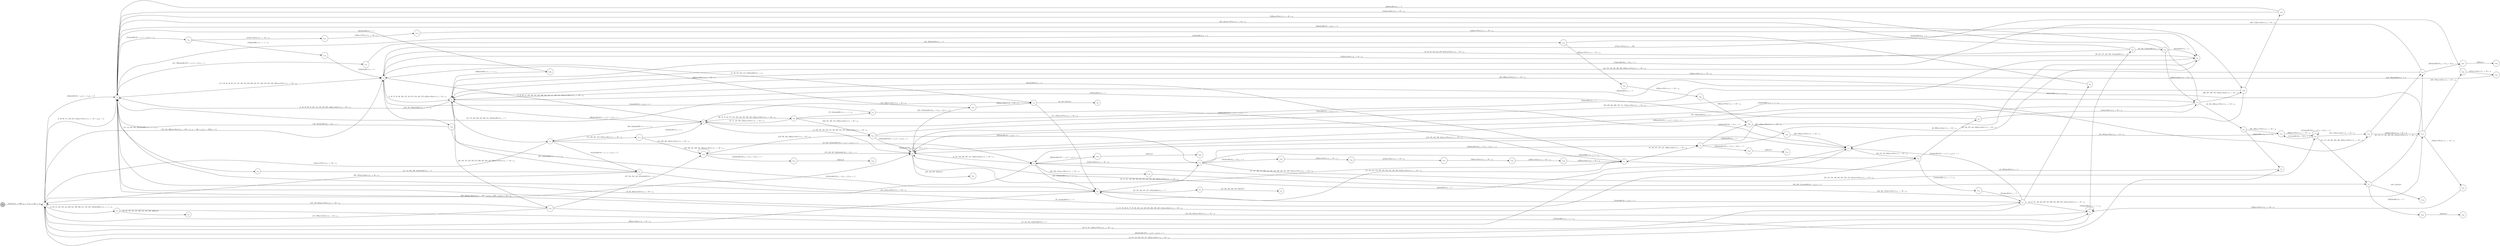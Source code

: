 digraph EFSM{
  graph [rankdir="LR", fontname="Latin Modern Math"];
  node [color="black", fillcolor="white", shape="circle", style="filled", fontname="Latin Modern Math"];
  edge [fontname="Latin Modern Math"];

  s0[fillcolor="gray", label=<s<sub>0</sub>>];
  s1[label=<s<sub>1</sub>>];
  s2[label=<s<sub>2</sub>>];
  s3[label=<s<sub>3</sub>>];
  s4[label=<s<sub>4</sub>>];
  s7[label=<s<sub>7</sub>>];
  s8[label=<s<sub>8</sub>>];
  s9[label=<s<sub>9</sub>>];
  s11[label=<s<sub>11</sub>>];
  s12[label=<s<sub>12</sub>>];
  s14[label=<s<sub>14</sub>>];
  s15[label=<s<sub>15</sub>>];
  s17[label=<s<sub>17</sub>>];
  s18[label=<s<sub>18</sub>>];
  s19[label=<s<sub>19</sub>>];
  s20[label=<s<sub>20</sub>>];
  s21[label=<s<sub>21</sub>>];
  s22[label=<s<sub>22</sub>>];
  s24[label=<s<sub>24</sub>>];
  s31[label=<s<sub>31</sub>>];
  s32[label=<s<sub>32</sub>>];
  s36[label=<s<sub>36</sub>>];
  s39[label=<s<sub>39</sub>>];
  s40[label=<s<sub>40</sub>>];
  s41[label=<s<sub>41</sub>>];
  s42[label=<s<sub>42</sub>>];
  s43[label=<s<sub>43</sub>>];
  s45[label=<s<sub>45</sub>>];
  s46[label=<s<sub>46</sub>>];
  s52[label=<s<sub>52</sub>>];
  s53[label=<s<sub>53</sub>>];
  s54[label=<s<sub>54</sub>>];
  s55[label=<s<sub>55</sub>>];
  s64[label=<s<sub>64</sub>>];
  s66[label=<s<sub>66</sub>>];
  s73[label=<s<sub>73</sub>>];
  s92[label=<s<sub>92</sub>>];
  s93[label=<s<sub>93</sub>>];
  s120[label=<s<sub>120</sub>>];
  s129[label=<s<sub>129</sub>>];
  s134[label=<s<sub>134</sub>>];
  s151[label=<s<sub>151</sub>>];
  s163[label=<s<sub>163</sub>>];
  s174[label=<s<sub>174</sub>>];
  s175[label=<s<sub>175</sub>>];
  s181[label=<s<sub>181</sub>>];
  s182[label=<s<sub>182</sub>>];
  s190[label=<s<sub>190</sub>>];
  s191[label=<s<sub>191</sub>>];
  s192[label=<s<sub>192</sub>>];
  s200[label=<s<sub>200</sub>>];
  s211[label=<s<sub>211</sub>>];
  s212[label=<s<sub>212</sub>>];
  s218[label=<s<sub>218</sub>>];
  s221[label=<s<sub>221</sub>>];
  s225[label=<s<sub>225</sub>>];
  s264[label=<s<sub>264</sub>>];
  s265[label=<s<sub>265</sub>>];
  s314[label=<s<sub>314</sub>>];
  s330[label=<s<sub>330</sub>>];
  s338[label=<s<sub>338</sub>>];
  s339[label=<s<sub>339</sub>>];
  s394[label=<s<sub>394</sub>>];
  s395[label=<s<sub>395</sub>>];
  s396[label=<s<sub>396</sub>>];
  s397[label=<s<sub>397</sub>>];
  s420[label=<s<sub>420</sub>>];
  s421[label=<s<sub>421</sub>>];
  s425[label=<s<sub>425</sub>>];
  s426[label=<s<sub>426</sub>>];
  s435[label=<s<sub>435</sub>>];
  s436[label=<s<sub>436</sub>>];
  s437[label=<s<sub>437</sub>>];
  s438[label=<s<sub>438</sub>>];
  s439[label=<s<sub>439</sub>>];
  s447[label=<s<sub>447</sub>>];
  s448[label=<s<sub>448</sub>>];
  s468[label=<s<sub>468</sub>>];
  s483[label=<s<sub>483</sub>>];
  s484[label=<s<sub>484</sub>>];
  s539[label=<s<sub>539</sub>>];
  s540[label=<s<sub>540</sub>>];

  s0->s1[label=<<i> [1]start:2/o<sub>1</sub> := 200, o<sub>2</sub> := 3, o<sub>3</sub> := 0&#91;r<sub>2</sub> := 1&#93;</i>>];
  s14->s15[label=<<i> [15, 145, 242, 312]alienHit:0/o<sub>1</sub> := 1</i>>];
  s15->s8[label=<<i> [16]alienHit:0/o<sub>1</sub> := 2</i>>];
  s9->s2[label=<<i> [10, 26, 248]moveEast:1/o<sub>1</sub> := 50 + i<sub>0</sub></i>>];
  s11->s1[label=<<i> [28, 78, 88, 143]moveWest:1/o<sub>1</sub> := -50 + i<sub>0</sub></i>>];
  s1->s2[label=<<i> [33]alienHit:0&#91;2 &gt; r<sub>2</sub>&#93;/o<sub>1</sub> := r<sub>2</sub>&#91;r<sub>2</sub> := 2&#93;</i>>];
  s7->s15[label=<<i> [38]alienHit:0&#91;4 &gt; r<sub>2</sub>&#93;/o<sub>1</sub> := 2</i>>];
  s39->s40[label=<<i> [40, 369]moveEast:1/o<sub>1</sub> := 50 + i<sub>0</sub></i>>];
  s40->s41[label=<<i> [41]moveEast:1/o<sub>1</sub> := 50 + i<sub>0</sub></i>>];
  s41->s42[label=<<i> [42, 284, 365]moveWest:1/o<sub>1</sub> := -50 + i<sub>0</sub></i>>];
  s42->s43[label=<<i> [43]shieldHit:1/o<sub>1</sub> := -1 + i<sub>0</sub></i>>];
  s43->s17[label=<<i> [44, 276]alienHit:0/o<sub>1</sub> := 3</i>>];
  s11->s18[label=<<i> [51]alienHit:0&#91;4 &gt; r<sub>2</sub>&#93;/o<sub>1</sub> := 4</i>>];
  s55->s18[label=<<i> [56, 114]moveWest:1/o<sub>1</sub> := -50 + i<sub>0</sub></i>>];
  s19->s39[label=<<i> [58]shieldHit:1/o<sub>1</sub> := -1 + i<sub>0</sub></i>>];
  s39->s2[label=<<i> [59, 154]alienHit:0/o<sub>1</sub> := 3</i>>];
  s11->s66[label=<<i> [66]shieldHit:1/o<sub>1</sub> := -1 + i<sub>0</sub></i>>];
  s66->s2[label=<<i> [67]alienHit:0/o<sub>1</sub> := 2</i>>];
  s36->s73[label=<<i> [73, 101]shieldHit:1/o<sub>1</sub> := -1 + i<sub>0</sub></i>>];
  s73->s3[label=<<i> [74]alienHit:0&#91;4 &gt; r<sub>2</sub>&#93;/o<sub>1</sub> := 3</i>>];
  s36->s46[label=<<i> [83]alienHit:0/o<sub>1</sub> := 1</i>>];
  s1->s2[label=<<i> [2, 29, 89, 111, 259, 347, 504]moveWest:1/o<sub>1</sub> := -50 + i<sub>0</sub>&#91;r<sub>2</sub> := 5&#93;</i>>];
  s93->s46[label=<<i> [94]alienHit:0/o<sub>1</sub> := 4</i>>];
  s31->s32[label=<<i> [32, 100, 373]win:0</i>>];
  s73->s17[label=<<i> [102]alienHit:0&#91;!(4 &gt; r<sub>2</sub>&or;4 &gt; r<sub>2</sub>)&#93;/o<sub>1</sub> := 1</i>>];
  s18->s19[label=<<i> [19, 57, 115, 149, 168, 246, 334, 355, 415, 434, 480, 488]moveWest:1/o<sub>1</sub> := -50 + i<sub>0</sub></i>>];
  s120->s1[label=<<i> [121, 308]moveEast:1/o<sub>1</sub> := 50 + i<sub>0</sub></i>>];
  s1->s3[label=<<i> [124, 128, 406]moveEast:1&#91;r<sub>2</sub> &gt; -346 + i<sub>0</sub>, r<sub>2</sub> &gt; -346 + i<sub>0</sub>&#93;/o<sub>1</sub> := 250&#91;r<sub>2</sub> := 4&#93;</i>>];
  s129->s2[label=<<i> [130, 321]alienHit:0&#91;r<sub>2</sub> &gt; 2&#93;/o<sub>1</sub> := 1</i>>];
  s8->s134[label=<<i> [134]shieldHit:1/o<sub>1</sub> := -1 + i<sub>0</sub></i>>];
  s134->s22[label=<<i> [135, 358]alienHit:0/o<sub>1</sub> := 2</i>>];
  s120->s1[label=<<i> [127, 138, 291]moveWest:1/o<sub>1</sub> := -50 + i<sub>0</sub></i>>];
  s20->s151[label=<<i> [151]alienHit:0&#91;r<sub>2</sub> &gt; 2&#93;/o<sub>1</sub> := 2</i>>];
  s151->s15[label=<<i> [152, 367]moveEast:1/o<sub>1</sub> := 50 + i<sub>0</sub></i>>];
  s15->s39[label=<<i> [39, 153, 313, 368]moveEast:1/o<sub>1</sub> := 50 + i<sub>0</sub></i>>];
  s36->s7[label=<<i> [37, 71, 158, 508, 523]moveWest:1/o<sub>1</sub> := -50 + i<sub>0</sub></i>>];
  s8->s8[label=<<i> [160]alienHit:0&#91;r<sub>2</sub> &gt; 2, r<sub>2</sub> &gt; 2&#93;/o<sub>1</sub> := 4</i>>];
  s9->s21[label=<<i> [162, 230, 411]alienHit:0&#91;4 &gt; r<sub>2</sub>&#93;/o<sub>1</sub> := 3</i>>];
  s21->s163[label=<<i> [163, 412]win:0</i>>];
  s11->s15[label=<<i> [164]alienHit:0&#91;!(4 &gt; r<sub>2</sub>&or;4 &gt; r<sub>2</sub>)&#93;/o<sub>1</sub> := 1</i>>];
  s22->s4[label=<<i> [172]alienHit:0&#91;r<sub>2</sub> &gt; 2&#93;/o<sub>1</sub> := 2</i>>];
  s2->s181[label=<<i> [181]alienHit:0&#91;4 &gt; r<sub>2</sub>, 4 &gt; r<sub>2</sub>&#93;/o<sub>1</sub> := r<sub>2</sub></i>>];
  s181->s182[label=<<i> [182]shieldHit:1/o<sub>1</sub> := -1 + i<sub>0</sub></i>>];
  s182->s3[label=<<i> [183]alienHit:0/o<sub>1</sub> := 3</i>>];
  s191->s192[label=<<i> [192]moveWest:1/o<sub>1</sub> := -50 + i<sub>0</sub></i>>];
  s192->s12[label=<<i> [193]moveWest:1/o<sub>1</sub> := -50 + i<sub>0</sub></i>>];
  s12->s2[label=<<i> [194, 294, 391]moveWest:1/o<sub>1</sub> := -50 + i<sub>0</sub></i>>];
  s129->s18[label=<<i> [197]alienHit:0&#91;!(r<sub>2</sub> &gt; 2&or;r<sub>2</sub> &gt; 2)&#93;/o<sub>1</sub> := 4</i>>];
  s4->s200[label=<<i> [200]shieldHit:1/o<sub>1</sub> := -1 + i<sub>0</sub></i>>];
  s200->s2[label=<<i> [201]alienHit:0/o<sub>1</sub> := 1</i>>];
  s1->s8[label=<<i> [205, 224]moveEast:1&#91;!(r<sub>2</sub> &gt; -346 + i<sub>0</sub>&or;r<sub>2</sub> &gt; -346 + i<sub>0</sub>)&#93;/o<sub>1</sub> := 50 + i<sub>0</sub></i>>];
  s18->s1[label=<<i> [208]moveEast:1/o<sub>1</sub> := 50 + i<sub>0</sub></i>>];
  s2->s211[label=<<i> [211, 392]alienHit:0&#91;!(4 &gt; r<sub>2</sub>&or;4 &gt; r<sub>2</sub>)&#93;/o<sub>1</sub> := 1</i>>];
  s211->s212[label=<<i> [212, 393]alienHit:0/o<sub>1</sub> := 2</i>>];
  s212->s46[label=<<i> [213]alienHit:0/o<sub>1</sub> := 3</i>>];
  s46->s3[label=<<i> [47, 84, 95, 105, 214, 279, 491]moveEast:1/o<sub>1</sub> := 50 + i<sub>0</sub></i>>];
  s175->s218[label=<<i> [218, 301, 363, 496]moveEast:1/o<sub>1</sub> := 50 + i<sub>0</sub></i>>];
  s218->s41[label=<<i> [219, 283, 364, 466, 497, 511, 534]moveEast:1/o<sub>1</sub> := 50 + i<sub>0</sub></i>>];
  s41->s8[label=<<i> [220]alienHit:0&#91;!(4 &gt; r<sub>2</sub>&or;4 &gt; r<sub>2</sub>)&#93;/o<sub>1</sub> := 5</i>>];
  s8->s221[label=<<i> [221, 240, 388, 503]win:0</i>>];
  s8->s225[label=<<i> [225, 375]alienHit:0&#91;!(r<sub>2</sub> &gt; 2&or;r<sub>2</sub> &gt; 2)&#93;/o<sub>1</sub> := 2</i>>];
  s225->s3[label=<<i> [226]moveWest:1/o<sub>1</sub> := -50 + i<sub>0</sub></i>>];
  s3->s7[label=<<i> [7, 35, 69, 81, 132, 156, 187, 227, 280, 349, 463, 471, 506, 521, 531]moveWest:1/o<sub>1</sub> := -50 + i<sub>0</sub></i>>];
  s175->s175[label=<<i> [235, 236, 237, 238, 385, 386]moveWest:1/o<sub>1</sub> := -50 + i<sub>0</sub></i>>];
  s175->s8[label=<<i> [176, 239, 387, 502]alienHit:0&#91;r<sub>2</sub> &gt; 2&#93;/o<sub>1</sub> := 4</i>>];
  s19->s9[label=<<i> [247]moveEast:1/o<sub>1</sub> := 50 + i<sub>0</sub></i>>];
  s92->s2[label=<<i> [252, 461]moveWest:1/o<sub>1</sub> := -50 + i<sub>0</sub></i>>];
  s24->s9[label=<<i> [25, 263, 525]alienHit:0&#91;!(4 &gt; r<sub>2</sub>&or;4 &gt; r<sub>2</sub>)&#93;/o<sub>1</sub> := 4</i>>];
  s9->s264[label=<<i> [264]alienHit:0&#91;!(4 &gt; r<sub>2</sub>&or;4 &gt; r<sub>2</sub>)&#93;/o<sub>1</sub> := 5</i>>];
  s264->s265[label=<<i> [265]win:0</i>>];
  s7->s4[label=<<i> [266]alienHit:0&#91;!(4 &gt; r<sub>2</sub>&or;4 &gt; r<sub>2</sub>)&#93;/o<sub>1</sub> := 1</i>>];
  s4->s2[label=<<i> [5, 49, 76, 86, 97, 107, 141, 185, 255, 267, 402]moveEast:1/o<sub>1</sub> := 50 + i<sub>0</sub></i>>];
  s12->s12[label=<<i> [270]shieldHit:1/o<sub>1</sub> := -1 + i<sub>0</sub></i>>];
  s12->s92[label=<<i> [92, 251, 271, 327, 460, 517]alienHit:0/o<sub>1</sub> := 2</i>>];
  s92->s3[label=<<i> [272]moveEast:1/o<sub>1</sub> := 50 + i<sub>0</sub></i>>];
  s3->s4[label=<<i> [4, 48, 75, 85, 96, 106, 125, 184, 215, 254, 261, 273, 492]moveEast:1/o<sub>1</sub> := 50 + i<sub>0</sub></i>>];
  s120->s43[label=<<i> [275]shieldHit:1/o<sub>1</sub> := -1 + i<sub>0</sub></i>>];
  s17->s45[label=<<i> [45, 103, 277, 427, 441, 538]moveEast:1/o<sub>1</sub> := 50 + i<sub>0</sub></i>>];
  s36->s218[label=<<i> [282, 351, 465, 510, 533]moveEast:1/o<sub>1</sub> := 50 + i<sub>0</sub></i>>];
  s42->s151[label=<<i> [285, 366]moveWest:1/o<sub>1</sub> := -50 + i<sub>0</sub></i>>];
  s151->s20[label=<<i> [286]moveWest:1/o<sub>1</sub> := -50 + i<sub>0</sub></i>>];
  s21->s22[label=<<i> [22, 118, 171, 231, 288, 305, 337]moveWest:1/o<sub>1</sub> := -50 + i<sub>0</sub></i>>];
  s22->s4[label=<<i> [23, 119, 136, 232, 289, 306, 359]moveWest:1/o<sub>1</sub> := -50 + i<sub>0</sub></i>>];
  s55->s4[label=<<i> [297, 342]shieldHit:1/o<sub>1</sub> := -1 + i<sub>0</sub></i>>];
  s174->s175[label=<<i> [175, 300, 362, 495]moveEast:1/o<sub>1</sub> := 50 + i<sub>0</sub></i>>];
  s218->s19[label=<<i> [302]alienHit:0&#91;4 &gt; r<sub>2</sub>&#93;/o<sub>1</sub> := 4</i>>];
  s20->s21[label=<<i> [21, 117, 170, 287, 304, 336, 482]moveWest:1/o<sub>1</sub> := -50 + i<sub>0</sub></i>>];
  s39->s314[label=<<i> [314]shieldHit:1/o<sub>1</sub> := -1 + i<sub>0</sub></i>>];
  s314->s11[label=<<i> [315]alienHit:0/o<sub>1</sub> := 2</i>>];
  s3->s129[label=<<i> [129, 196, 320]shieldHit:1/o<sub>1</sub> := -1 + i<sub>0</sub></i>>];
  s2->s54[label=<<i> [54, 112, 202, 295, 322]shieldHit:1/o<sub>1</sub> := -1 + i<sub>0</sub></i>>];
  s54->s55[label=<<i> [55, 113, 203, 296, 323]alienHit:0/o<sub>1</sub> := 2</i>>];
  s55->s1[label=<<i> [204, 324]moveEast:1/o<sub>1</sub> := 50 + i<sub>0</sub></i>>];
  s1->s14[label=<<i> [14, 63, 79, 122, 139, 144, 209, 241, 292, 309, 311, 318, 325, 345]shieldHit:1/o<sub>1</sub> := -1 + i<sub>0</sub></i>>];
  s14->s64[label=<<i> [64, 80, 123, 140, 210, 293, 310, 319, 326, 346]lose:0</i>>];
  s92->s93[label=<<i> [93, 328, 518]alienHit:0/o<sub>1</sub> := 3</i>>];
  s93->s41[label=<<i> [329]moveEast:1/o<sub>1</sub> := 50 + i<sub>0</sub></i>>];
  s41->s330[label=<<i> [330, 467, 498, 512, 535]moveEast:1/o<sub>1</sub> := 50 + i<sub>0</sub></i>>];
  s330->s8[label=<<i> [331, 536]alienHit:0/o<sub>1</sub> := 4</i>>];
  s22->s338[label=<<i> [338]alienHit:0&#91;!(r<sub>2</sub> &gt; 2&or;r<sub>2</sub> &gt; 2)&#93;/o<sub>1</sub> := 5</i>>];
  s338->s339[label=<<i> [339]win:0</i>>];
  s7->s24[label=<<i> [340, 524]shieldHit:1/o<sub>1</sub> := -1 + i<sub>0</sub></i>>];
  s24->s55[label=<<i> [341]alienHit:0&#91;4 &gt; r<sub>2</sub>, 4 &gt; r<sub>2</sub>&#93;/o<sub>1</sub> := 2</i>>];
  s24->s1[label=<<i> [344]moveWest:1/o<sub>1</sub> := -50 + i<sub>0</sub></i>>];
  s218->s8[label=<<i> [352]alienHit:0&#91;!(4 &gt; r<sub>2</sub>&or;4 &gt; r<sub>2</sub>)&#93;/o<sub>1</sub> := 1</i>>];
  s17->s18[label=<<i> [18, 148, 167, 178, 207, 245, 333, 354, 433, 456, 487]moveWest:1/o<sub>1</sub> := -50 + i<sub>0</sub></i>>];
  s20->s134[label=<<i> [357, 418]moveEast:1/o<sub>1</sub> := 50 + i<sub>0</sub></i>>];
  s4->s24[label=<<i> [24, 173, 262, 298, 343, 360, 451, 493]alienHit:0/o<sub>1</sub> := 3</i>>];
  s24->s174[label=<<i> [174, 299, 361, 452, 494]moveEast:1/o<sub>1</sub> := 50 + i<sub>0</sub></i>>];
  s40->s2[label=<<i> [370]alienHit:0/o<sub>1</sub> := 4</i>>];
  s225->s31[label=<<i> [376]moveEast:1/o<sub>1</sub> := 50 + i<sub>0</sub></i>>];
  s31->s7[label=<<i> [377, 408]moveEast:1/o<sub>1</sub> := 50 + i<sub>0</sub></i>>];
  s191->s4[label=<<i> [382]alienHit:0/o<sub>1</sub> := 3</i>>];
  s212->s394[label=<<i> [394]moveWest:1/o<sub>1</sub> := -50 + i<sub>0</sub></i>>];
  s394->s395[label=<<i> [395]moveWest:1/o<sub>1</sub> := -50 + i<sub>0</sub></i>>];
  s395->s396[label=<<i> [396]moveWest:1/o<sub>1</sub> := -50 + i<sub>0</sub></i>>];
  s396->s397[label=<<i> [397, 429]moveWest:1/o<sub>1</sub> := -50 + i<sub>0</sub></i>>];
  s397->s15[label=<<i> [398, 430]moveWest:1/o<sub>1</sub> := -50 + i<sub>0</sub></i>>];
  s15->s8[label=<<i> [146, 165, 243, 399, 431]moveWest:1/o<sub>1</sub> := -50 + i<sub>0</sub></i>>];
  s17->s4[label=<<i> [401]alienHit:0/o<sub>1</sub> := 3</i>>];
  s2->s11[label=<<i> [11, 27, 50, 60, 65, 77, 87, 90, 108, 142, 249, 256, 268, 389, 403, 515]moveEast:1/o<sub>1</sub> := 50 + i<sub>0</sub></i>>];
  s12->s1[label=<<i> [13, 62, 110, 223, 258, 317, 405]moveEast:1/o<sub>1</sub> := 50 + i<sub>0</sub></i>>];
  s3->s31[label=<<i> [31, 99, 372, 407, 413, 478]alienHit:0/o<sub>1</sub> := r<sub>2</sub></i>>];
  s7->s8[label=<<i> [8, 133, 159, 188, 228, 374, 378, 409, 454, 472, 485]moveEast:1/o<sub>1</sub> := 50 + i<sub>0</sub></i>>];
  s8->s9[label=<<i> [9, 161, 189, 229, 379, 410, 473]moveEast:1/o<sub>1</sub> := 50 + i<sub>0</sub></i>>];
  s31->s18[label=<<i> [414, 479]moveWest:1/o<sub>1</sub> := -50 + i<sub>0</sub></i>>];
  s20->s20[label=<<i> [417]alienHit:0&#91;!(r<sub>2</sub> &gt; 2&or;r<sub>2</sub> &gt; 2)&#93;/o<sub>1</sub> := 3</i>>];
  s134->s191[label=<<i> [419]moveEast:1/o<sub>1</sub> := 50 + i<sub>0</sub></i>>];
  s191->s420[label=<<i> [420, 476]moveEast:1/o<sub>1</sub> := 50 + i<sub>0</sub></i>>];
  s420->s421[label=<<i> [421]moveEast:1/o<sub>1</sub> := 50 + i<sub>0</sub></i>>];
  s421->s4[label=<<i> [422]moveEast:1/o<sub>1</sub> := 50 + i<sub>0</sub></i>>];
  s4->s120[label=<<i> [120, 126, 137, 216, 233, 274, 290, 307, 383, 423, 500]moveWest:1/o<sub>1</sub> := -50 + i<sub>0</sub></i>>];
  s120->s175[label=<<i> [217, 234, 384, 424, 501]alienHit:0/o<sub>1</sub> := 4</i>>];
  s175->s425[label=<<i> [425]alienHit:0&#91;!(r<sub>2</sub> &gt; 2&or;r<sub>2</sub> &gt; 2)&#93;/o<sub>1</sub> := 5</i>>];
  s425->s426[label=<<i> [426]win:0</i>>];
  s45->s396[label=<<i> [428]alienHit:0&#91;r<sub>2</sub> &gt; 2&#93;/o<sub>1</sub> := 2</i>>];
  s8->s17[label=<<i> [17, 147, 166, 177, 206, 244, 332, 353, 400, 432, 455, 486, 537]moveWest:1/o<sub>1</sub> := -50 + i<sub>0</sub></i>>];
  s19->s435[label=<<i> [435]alienHit:0&#91;r<sub>2</sub> &gt; 2&#93;/o<sub>1</sub> := 3</i>>];
  s435->s436[label=<<i> [436]moveEast:1/o<sub>1</sub> := 50 + i<sub>0</sub></i>>];
  s436->s437[label=<<i> [437]moveEast:1/o<sub>1</sub> := 50 + i<sub>0</sub></i>>];
  s437->s438[label=<<i> [438]moveEast:1/o<sub>1</sub> := 50 + i<sub>0</sub></i>>];
  s438->s439[label=<<i> [439]moveEast:1/o<sub>1</sub> := 50 + i<sub>0</sub></i>>];
  s439->s17[label=<<i> [440]moveEast:1/o<sub>1</sub> := 50 + i<sub>0</sub></i>>];
  s45->s46[label=<<i> [46, 104, 278, 442, 490]moveEast:1/o<sub>1</sub> := 50 + i<sub>0</sub></i>>];
  s46->s9[label=<<i> [443]alienHit:0/o<sub>1</sub> := 4</i>>];
  s9->s18[label=<<i> [444, 526]shieldHit:1/o<sub>1</sub> := -1 + i<sub>0</sub></i>>];
  s18->s52[label=<<i> [52, 179, 198, 445, 457, 527]alienHit:0/o<sub>1</sub> := 5</i>>];
  s52->s53[label=<<i> [53, 180, 199, 446, 458, 528]win:0</i>>];
  s181->s447[label=<<i> [447]moveWest:1/o<sub>1</sub> := -50 + i<sub>0</sub></i>>];
  s447->s448[label=<<i> [448]moveWest:1/o<sub>1</sub> := -50 + i<sub>0</sub></i>>];
  s448->s330[label=<<i> [449]moveWest:1/o<sub>1</sub> := -50 + i<sub>0</sub></i>>];
  s330->s4[label=<<i> [450, 499]moveWest:1/o<sub>1</sub> := -50 + i<sub>0</sub></i>>];
  s174->s7[label=<<i> [453]alienHit:0/o<sub>1</sub> := 4</i>>];
  s1->s12[label=<<i> [459]alienHit:0&#91;!(2 &gt; r<sub>2</sub>&or;2 &gt; r<sub>2</sub>)&#93;/o<sub>1</sub> := 1</i>>];
  s330->s468[label=<<i> [468, 513]moveEast:1/o<sub>1</sub> := 50 + i<sub>0</sub></i>>];
  s468->s2[label=<<i> [469]alienHit:0/o<sub>1</sub> := 3</i>>];
  s9->s190[label=<<i> [190, 380, 474]moveWest:1/o<sub>1</sub> := -50 + i<sub>0</sub></i>>];
  s190->s191[label=<<i> [191, 381, 475]moveWest:1/o<sub>1</sub> := -50 + i<sub>0</sub></i>>];
  s420->s3[label=<<i> [477]moveWest:1/o<sub>1</sub> := 250</i>>];
  s19->s20[label=<<i> [20, 116, 150, 169, 303, 335, 356, 416, 481]moveWest:1/o<sub>1</sub> := -50 + i<sub>0</sub></i>>];
  s21->s483[label=<<i> [483]alienHit:0/o<sub>1</sub> := 5</i>>];
  s483->s484[label=<<i> [484]win:0</i>>];
  s19->s45[label=<<i> [489]alienHit:0&#91;!(r<sub>2</sub> &gt; 2&or;r<sub>2</sub> &gt; 2)&#93;/o<sub>1</sub> := 2</i>>];
  s468->s2[label=<<i> [514]moveEast:1/o<sub>1</sub> := 50 + i<sub>0</sub></i>>];
  s11->s12[label=<<i> [12, 61, 91, 109, 222, 250, 257, 269, 316, 390, 404, 516]moveEast:1/o<sub>1</sub> := 50 + i<sub>0</sub></i>>];
  s93->s2[label=<<i> [519]moveWest:1/o<sub>1</sub> := -50 + i<sub>0</sub></i>>];
  s2->s3[label=<<i> [3, 6, 30, 34, 68, 98, 131, 155, 186, 195, 253, 260, 348, 371, 462, 470, 505, 520, 530]moveWest:1/o<sub>1</sub> := -50 + i<sub>0</sub></i>>];
  s41->s2[label=<<i> [529]alienHit:0&#91;4 &gt; r<sub>2</sub>&#93;/o<sub>1</sub> := 3</i>>];
  s7->s36[label=<<i> [36, 70, 72, 82, 157, 281, 350, 464, 507, 509, 522, 532]moveWest:1/o<sub>1</sub> := -50 + i<sub>0</sub></i>>];
  s45->s539[label=<<i> [539]alienHit:0&#91;!(r<sub>2</sub> &gt; 2&or;r<sub>2</sub> &gt; 2)&#93;/o<sub>1</sub> := 5</i>>];
  s539->s540[label=<<i> [540]win:0</i>>];
}
